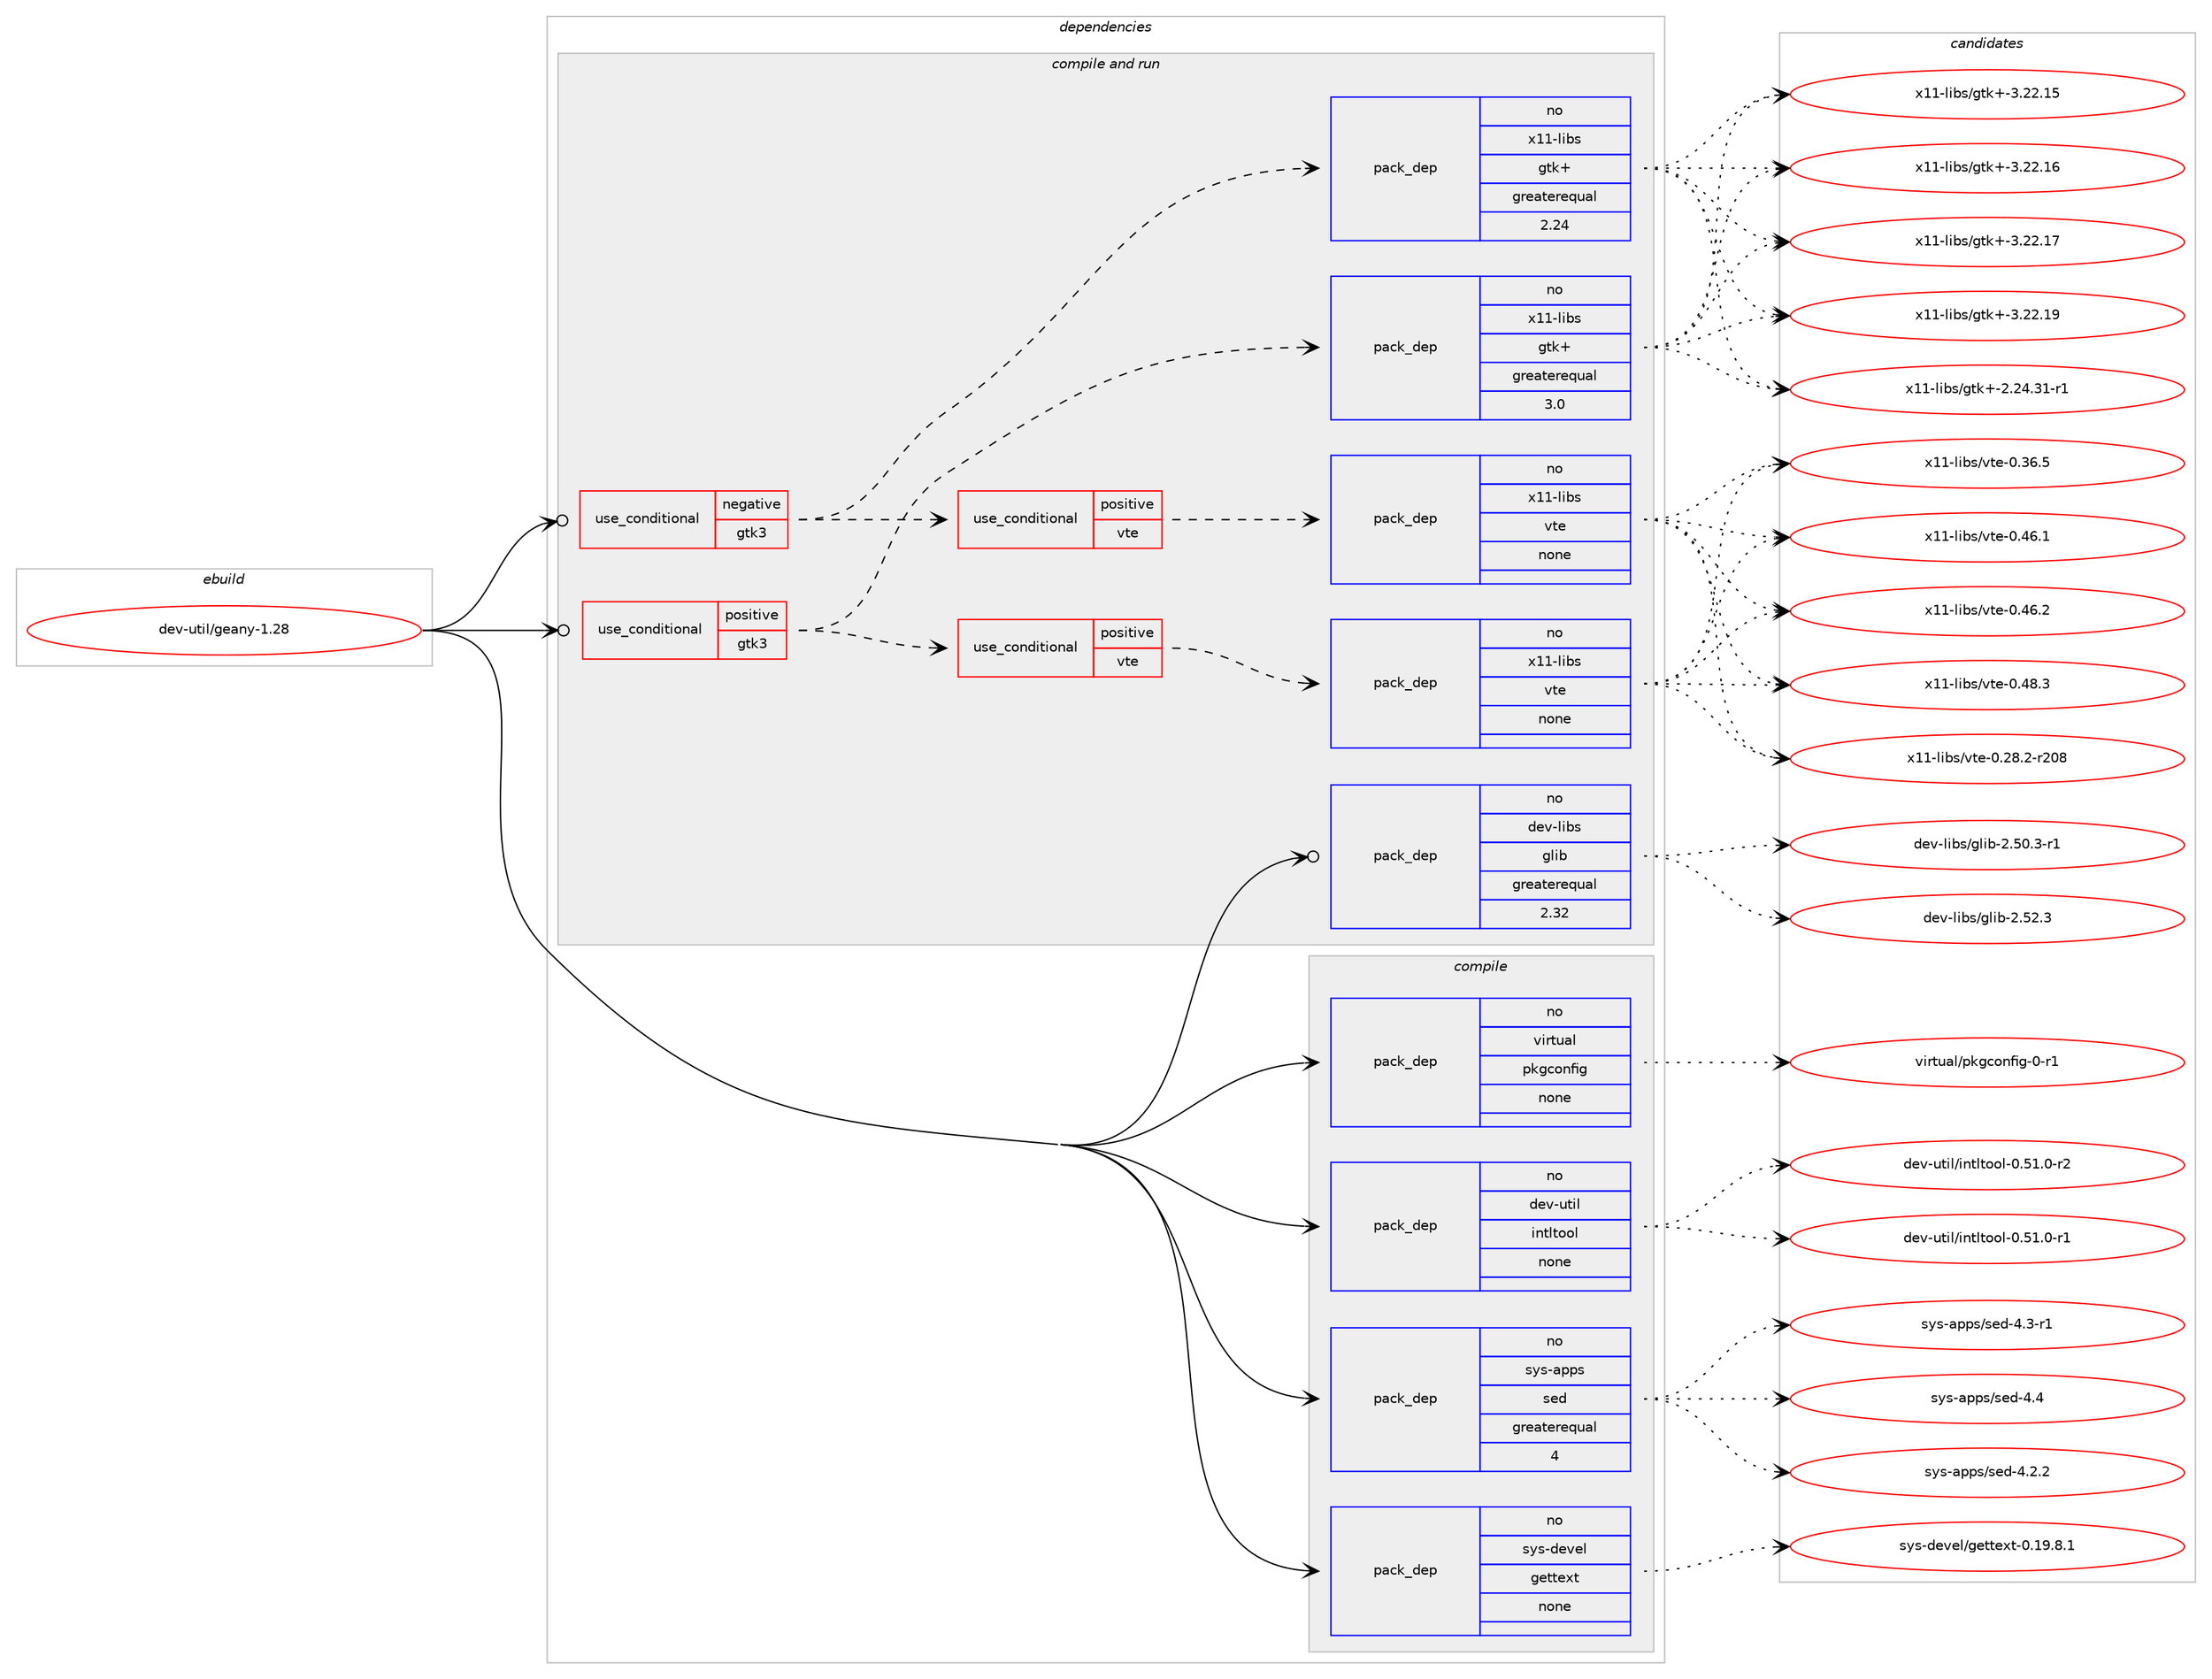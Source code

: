 digraph prolog {

# *************
# Graph options
# *************

newrank=true;
concentrate=true;
compound=true;
graph [rankdir=LR,fontname=Helvetica,fontsize=10,ranksep=1.5];#, ranksep=2.5, nodesep=0.2];
edge  [arrowhead=vee];
node  [fontname=Helvetica,fontsize=10];

# **********
# The ebuild
# **********

subgraph cluster_leftcol {
color=gray;
rank=same;
label=<<i>ebuild</i>>;
id [label="dev-util/geany-1.28", color=red, width=4, href="../dev-util/geany-1.28.svg"];
}

# ****************
# The dependencies
# ****************

subgraph cluster_midcol {
color=gray;
label=<<i>dependencies</i>>;
subgraph cluster_compile {
fillcolor="#eeeeee";
style=filled;
label=<<i>compile</i>>;
subgraph pack203177 {
dependency285546 [label=<<TABLE BORDER="0" CELLBORDER="1" CELLSPACING="0" CELLPADDING="4" WIDTH="220"><TR><TD ROWSPAN="6" CELLPADDING="30">pack_dep</TD></TR><TR><TD WIDTH="110">no</TD></TR><TR><TD>dev-util</TD></TR><TR><TD>intltool</TD></TR><TR><TD>none</TD></TR><TR><TD></TD></TR></TABLE>>, shape=none, color=blue];
}
id:e -> dependency285546:w [weight=20,style="solid",arrowhead="vee"];
subgraph pack203178 {
dependency285547 [label=<<TABLE BORDER="0" CELLBORDER="1" CELLSPACING="0" CELLPADDING="4" WIDTH="220"><TR><TD ROWSPAN="6" CELLPADDING="30">pack_dep</TD></TR><TR><TD WIDTH="110">no</TD></TR><TR><TD>sys-apps</TD></TR><TR><TD>sed</TD></TR><TR><TD>greaterequal</TD></TR><TR><TD>4</TD></TR></TABLE>>, shape=none, color=blue];
}
id:e -> dependency285547:w [weight=20,style="solid",arrowhead="vee"];
subgraph pack203179 {
dependency285548 [label=<<TABLE BORDER="0" CELLBORDER="1" CELLSPACING="0" CELLPADDING="4" WIDTH="220"><TR><TD ROWSPAN="6" CELLPADDING="30">pack_dep</TD></TR><TR><TD WIDTH="110">no</TD></TR><TR><TD>sys-devel</TD></TR><TR><TD>gettext</TD></TR><TR><TD>none</TD></TR><TR><TD></TD></TR></TABLE>>, shape=none, color=blue];
}
id:e -> dependency285548:w [weight=20,style="solid",arrowhead="vee"];
subgraph pack203180 {
dependency285549 [label=<<TABLE BORDER="0" CELLBORDER="1" CELLSPACING="0" CELLPADDING="4" WIDTH="220"><TR><TD ROWSPAN="6" CELLPADDING="30">pack_dep</TD></TR><TR><TD WIDTH="110">no</TD></TR><TR><TD>virtual</TD></TR><TR><TD>pkgconfig</TD></TR><TR><TD>none</TD></TR><TR><TD></TD></TR></TABLE>>, shape=none, color=blue];
}
id:e -> dependency285549:w [weight=20,style="solid",arrowhead="vee"];
}
subgraph cluster_compileandrun {
fillcolor="#eeeeee";
style=filled;
label=<<i>compile and run</i>>;
subgraph cond78139 {
dependency285550 [label=<<TABLE BORDER="0" CELLBORDER="1" CELLSPACING="0" CELLPADDING="4"><TR><TD ROWSPAN="3" CELLPADDING="10">use_conditional</TD></TR><TR><TD>negative</TD></TR><TR><TD>gtk3</TD></TR></TABLE>>, shape=none, color=red];
subgraph pack203181 {
dependency285551 [label=<<TABLE BORDER="0" CELLBORDER="1" CELLSPACING="0" CELLPADDING="4" WIDTH="220"><TR><TD ROWSPAN="6" CELLPADDING="30">pack_dep</TD></TR><TR><TD WIDTH="110">no</TD></TR><TR><TD>x11-libs</TD></TR><TR><TD>gtk+</TD></TR><TR><TD>greaterequal</TD></TR><TR><TD>2.24</TD></TR></TABLE>>, shape=none, color=blue];
}
dependency285550:e -> dependency285551:w [weight=20,style="dashed",arrowhead="vee"];
subgraph cond78140 {
dependency285552 [label=<<TABLE BORDER="0" CELLBORDER="1" CELLSPACING="0" CELLPADDING="4"><TR><TD ROWSPAN="3" CELLPADDING="10">use_conditional</TD></TR><TR><TD>positive</TD></TR><TR><TD>vte</TD></TR></TABLE>>, shape=none, color=red];
subgraph pack203182 {
dependency285553 [label=<<TABLE BORDER="0" CELLBORDER="1" CELLSPACING="0" CELLPADDING="4" WIDTH="220"><TR><TD ROWSPAN="6" CELLPADDING="30">pack_dep</TD></TR><TR><TD WIDTH="110">no</TD></TR><TR><TD>x11-libs</TD></TR><TR><TD>vte</TD></TR><TR><TD>none</TD></TR><TR><TD></TD></TR></TABLE>>, shape=none, color=blue];
}
dependency285552:e -> dependency285553:w [weight=20,style="dashed",arrowhead="vee"];
}
dependency285550:e -> dependency285552:w [weight=20,style="dashed",arrowhead="vee"];
}
id:e -> dependency285550:w [weight=20,style="solid",arrowhead="odotvee"];
subgraph cond78141 {
dependency285554 [label=<<TABLE BORDER="0" CELLBORDER="1" CELLSPACING="0" CELLPADDING="4"><TR><TD ROWSPAN="3" CELLPADDING="10">use_conditional</TD></TR><TR><TD>positive</TD></TR><TR><TD>gtk3</TD></TR></TABLE>>, shape=none, color=red];
subgraph pack203183 {
dependency285555 [label=<<TABLE BORDER="0" CELLBORDER="1" CELLSPACING="0" CELLPADDING="4" WIDTH="220"><TR><TD ROWSPAN="6" CELLPADDING="30">pack_dep</TD></TR><TR><TD WIDTH="110">no</TD></TR><TR><TD>x11-libs</TD></TR><TR><TD>gtk+</TD></TR><TR><TD>greaterequal</TD></TR><TR><TD>3.0</TD></TR></TABLE>>, shape=none, color=blue];
}
dependency285554:e -> dependency285555:w [weight=20,style="dashed",arrowhead="vee"];
subgraph cond78142 {
dependency285556 [label=<<TABLE BORDER="0" CELLBORDER="1" CELLSPACING="0" CELLPADDING="4"><TR><TD ROWSPAN="3" CELLPADDING="10">use_conditional</TD></TR><TR><TD>positive</TD></TR><TR><TD>vte</TD></TR></TABLE>>, shape=none, color=red];
subgraph pack203184 {
dependency285557 [label=<<TABLE BORDER="0" CELLBORDER="1" CELLSPACING="0" CELLPADDING="4" WIDTH="220"><TR><TD ROWSPAN="6" CELLPADDING="30">pack_dep</TD></TR><TR><TD WIDTH="110">no</TD></TR><TR><TD>x11-libs</TD></TR><TR><TD>vte</TD></TR><TR><TD>none</TD></TR><TR><TD></TD></TR></TABLE>>, shape=none, color=blue];
}
dependency285556:e -> dependency285557:w [weight=20,style="dashed",arrowhead="vee"];
}
dependency285554:e -> dependency285556:w [weight=20,style="dashed",arrowhead="vee"];
}
id:e -> dependency285554:w [weight=20,style="solid",arrowhead="odotvee"];
subgraph pack203185 {
dependency285558 [label=<<TABLE BORDER="0" CELLBORDER="1" CELLSPACING="0" CELLPADDING="4" WIDTH="220"><TR><TD ROWSPAN="6" CELLPADDING="30">pack_dep</TD></TR><TR><TD WIDTH="110">no</TD></TR><TR><TD>dev-libs</TD></TR><TR><TD>glib</TD></TR><TR><TD>greaterequal</TD></TR><TR><TD>2.32</TD></TR></TABLE>>, shape=none, color=blue];
}
id:e -> dependency285558:w [weight=20,style="solid",arrowhead="odotvee"];
}
subgraph cluster_run {
fillcolor="#eeeeee";
style=filled;
label=<<i>run</i>>;
}
}

# **************
# The candidates
# **************

subgraph cluster_choices {
rank=same;
color=gray;
label=<<i>candidates</i>>;

subgraph choice203177 {
color=black;
nodesep=1;
choice1001011184511711610510847105110116108116111111108454846534946484511449 [label="dev-util/intltool-0.51.0-r1", color=red, width=4,href="../dev-util/intltool-0.51.0-r1.svg"];
choice1001011184511711610510847105110116108116111111108454846534946484511450 [label="dev-util/intltool-0.51.0-r2", color=red, width=4,href="../dev-util/intltool-0.51.0-r2.svg"];
dependency285546:e -> choice1001011184511711610510847105110116108116111111108454846534946484511449:w [style=dotted,weight="100"];
dependency285546:e -> choice1001011184511711610510847105110116108116111111108454846534946484511450:w [style=dotted,weight="100"];
}
subgraph choice203178 {
color=black;
nodesep=1;
choice115121115459711211211547115101100455246504650 [label="sys-apps/sed-4.2.2", color=red, width=4,href="../sys-apps/sed-4.2.2.svg"];
choice115121115459711211211547115101100455246514511449 [label="sys-apps/sed-4.3-r1", color=red, width=4,href="../sys-apps/sed-4.3-r1.svg"];
choice11512111545971121121154711510110045524652 [label="sys-apps/sed-4.4", color=red, width=4,href="../sys-apps/sed-4.4.svg"];
dependency285547:e -> choice115121115459711211211547115101100455246504650:w [style=dotted,weight="100"];
dependency285547:e -> choice115121115459711211211547115101100455246514511449:w [style=dotted,weight="100"];
dependency285547:e -> choice11512111545971121121154711510110045524652:w [style=dotted,weight="100"];
}
subgraph choice203179 {
color=black;
nodesep=1;
choice1151211154510010111810110847103101116116101120116454846495746564649 [label="sys-devel/gettext-0.19.8.1", color=red, width=4,href="../sys-devel/gettext-0.19.8.1.svg"];
dependency285548:e -> choice1151211154510010111810110847103101116116101120116454846495746564649:w [style=dotted,weight="100"];
}
subgraph choice203180 {
color=black;
nodesep=1;
choice11810511411611797108471121071039911111010210510345484511449 [label="virtual/pkgconfig-0-r1", color=red, width=4,href="../virtual/pkgconfig-0-r1.svg"];
dependency285549:e -> choice11810511411611797108471121071039911111010210510345484511449:w [style=dotted,weight="100"];
}
subgraph choice203181 {
color=black;
nodesep=1;
choice12049494510810598115471031161074345504650524651494511449 [label="x11-libs/gtk+-2.24.31-r1", color=red, width=4,href="../x11-libs/gtk+-2.24.31-r1.svg"];
choice1204949451081059811547103116107434551465050464953 [label="x11-libs/gtk+-3.22.15", color=red, width=4,href="../x11-libs/gtk+-3.22.15.svg"];
choice1204949451081059811547103116107434551465050464954 [label="x11-libs/gtk+-3.22.16", color=red, width=4,href="../x11-libs/gtk+-3.22.16.svg"];
choice1204949451081059811547103116107434551465050464955 [label="x11-libs/gtk+-3.22.17", color=red, width=4,href="../x11-libs/gtk+-3.22.17.svg"];
choice1204949451081059811547103116107434551465050464957 [label="x11-libs/gtk+-3.22.19", color=red, width=4,href="../x11-libs/gtk+-3.22.19.svg"];
dependency285551:e -> choice12049494510810598115471031161074345504650524651494511449:w [style=dotted,weight="100"];
dependency285551:e -> choice1204949451081059811547103116107434551465050464953:w [style=dotted,weight="100"];
dependency285551:e -> choice1204949451081059811547103116107434551465050464954:w [style=dotted,weight="100"];
dependency285551:e -> choice1204949451081059811547103116107434551465050464955:w [style=dotted,weight="100"];
dependency285551:e -> choice1204949451081059811547103116107434551465050464957:w [style=dotted,weight="100"];
}
subgraph choice203182 {
color=black;
nodesep=1;
choice12049494510810598115471181161014548465056465045114504856 [label="x11-libs/vte-0.28.2-r208", color=red, width=4,href="../x11-libs/vte-0.28.2-r208.svg"];
choice120494945108105981154711811610145484651544653 [label="x11-libs/vte-0.36.5", color=red, width=4,href="../x11-libs/vte-0.36.5.svg"];
choice120494945108105981154711811610145484652544649 [label="x11-libs/vte-0.46.1", color=red, width=4,href="../x11-libs/vte-0.46.1.svg"];
choice120494945108105981154711811610145484652544650 [label="x11-libs/vte-0.46.2", color=red, width=4,href="../x11-libs/vte-0.46.2.svg"];
choice120494945108105981154711811610145484652564651 [label="x11-libs/vte-0.48.3", color=red, width=4,href="../x11-libs/vte-0.48.3.svg"];
dependency285553:e -> choice12049494510810598115471181161014548465056465045114504856:w [style=dotted,weight="100"];
dependency285553:e -> choice120494945108105981154711811610145484651544653:w [style=dotted,weight="100"];
dependency285553:e -> choice120494945108105981154711811610145484652544649:w [style=dotted,weight="100"];
dependency285553:e -> choice120494945108105981154711811610145484652544650:w [style=dotted,weight="100"];
dependency285553:e -> choice120494945108105981154711811610145484652564651:w [style=dotted,weight="100"];
}
subgraph choice203183 {
color=black;
nodesep=1;
choice12049494510810598115471031161074345504650524651494511449 [label="x11-libs/gtk+-2.24.31-r1", color=red, width=4,href="../x11-libs/gtk+-2.24.31-r1.svg"];
choice1204949451081059811547103116107434551465050464953 [label="x11-libs/gtk+-3.22.15", color=red, width=4,href="../x11-libs/gtk+-3.22.15.svg"];
choice1204949451081059811547103116107434551465050464954 [label="x11-libs/gtk+-3.22.16", color=red, width=4,href="../x11-libs/gtk+-3.22.16.svg"];
choice1204949451081059811547103116107434551465050464955 [label="x11-libs/gtk+-3.22.17", color=red, width=4,href="../x11-libs/gtk+-3.22.17.svg"];
choice1204949451081059811547103116107434551465050464957 [label="x11-libs/gtk+-3.22.19", color=red, width=4,href="../x11-libs/gtk+-3.22.19.svg"];
dependency285555:e -> choice12049494510810598115471031161074345504650524651494511449:w [style=dotted,weight="100"];
dependency285555:e -> choice1204949451081059811547103116107434551465050464953:w [style=dotted,weight="100"];
dependency285555:e -> choice1204949451081059811547103116107434551465050464954:w [style=dotted,weight="100"];
dependency285555:e -> choice1204949451081059811547103116107434551465050464955:w [style=dotted,weight="100"];
dependency285555:e -> choice1204949451081059811547103116107434551465050464957:w [style=dotted,weight="100"];
}
subgraph choice203184 {
color=black;
nodesep=1;
choice12049494510810598115471181161014548465056465045114504856 [label="x11-libs/vte-0.28.2-r208", color=red, width=4,href="../x11-libs/vte-0.28.2-r208.svg"];
choice120494945108105981154711811610145484651544653 [label="x11-libs/vte-0.36.5", color=red, width=4,href="../x11-libs/vte-0.36.5.svg"];
choice120494945108105981154711811610145484652544649 [label="x11-libs/vte-0.46.1", color=red, width=4,href="../x11-libs/vte-0.46.1.svg"];
choice120494945108105981154711811610145484652544650 [label="x11-libs/vte-0.46.2", color=red, width=4,href="../x11-libs/vte-0.46.2.svg"];
choice120494945108105981154711811610145484652564651 [label="x11-libs/vte-0.48.3", color=red, width=4,href="../x11-libs/vte-0.48.3.svg"];
dependency285557:e -> choice12049494510810598115471181161014548465056465045114504856:w [style=dotted,weight="100"];
dependency285557:e -> choice120494945108105981154711811610145484651544653:w [style=dotted,weight="100"];
dependency285557:e -> choice120494945108105981154711811610145484652544649:w [style=dotted,weight="100"];
dependency285557:e -> choice120494945108105981154711811610145484652544650:w [style=dotted,weight="100"];
dependency285557:e -> choice120494945108105981154711811610145484652564651:w [style=dotted,weight="100"];
}
subgraph choice203185 {
color=black;
nodesep=1;
choice10010111845108105981154710310810598455046534846514511449 [label="dev-libs/glib-2.50.3-r1", color=red, width=4,href="../dev-libs/glib-2.50.3-r1.svg"];
choice1001011184510810598115471031081059845504653504651 [label="dev-libs/glib-2.52.3", color=red, width=4,href="../dev-libs/glib-2.52.3.svg"];
dependency285558:e -> choice10010111845108105981154710310810598455046534846514511449:w [style=dotted,weight="100"];
dependency285558:e -> choice1001011184510810598115471031081059845504653504651:w [style=dotted,weight="100"];
}
}

}
